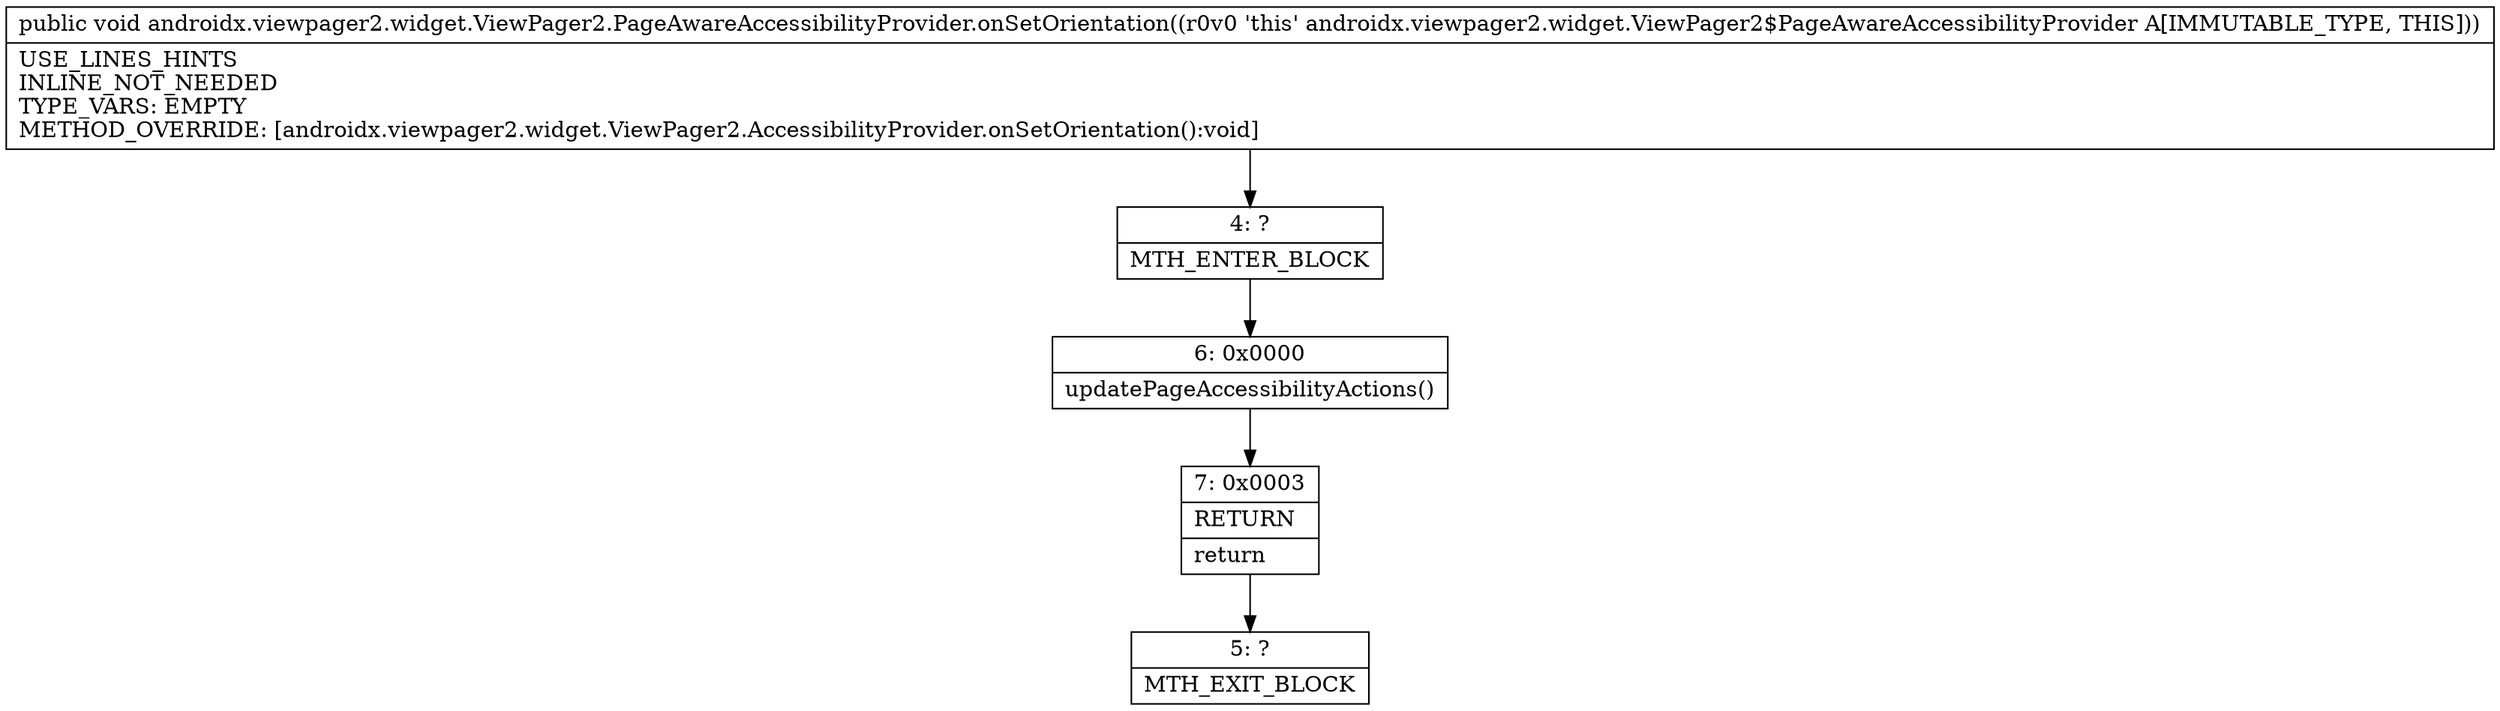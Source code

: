 digraph "CFG forandroidx.viewpager2.widget.ViewPager2.PageAwareAccessibilityProvider.onSetOrientation()V" {
Node_4 [shape=record,label="{4\:\ ?|MTH_ENTER_BLOCK\l}"];
Node_6 [shape=record,label="{6\:\ 0x0000|updatePageAccessibilityActions()\l}"];
Node_7 [shape=record,label="{7\:\ 0x0003|RETURN\l|return\l}"];
Node_5 [shape=record,label="{5\:\ ?|MTH_EXIT_BLOCK\l}"];
MethodNode[shape=record,label="{public void androidx.viewpager2.widget.ViewPager2.PageAwareAccessibilityProvider.onSetOrientation((r0v0 'this' androidx.viewpager2.widget.ViewPager2$PageAwareAccessibilityProvider A[IMMUTABLE_TYPE, THIS]))  | USE_LINES_HINTS\lINLINE_NOT_NEEDED\lTYPE_VARS: EMPTY\lMETHOD_OVERRIDE: [androidx.viewpager2.widget.ViewPager2.AccessibilityProvider.onSetOrientation():void]\l}"];
MethodNode -> Node_4;Node_4 -> Node_6;
Node_6 -> Node_7;
Node_7 -> Node_5;
}

